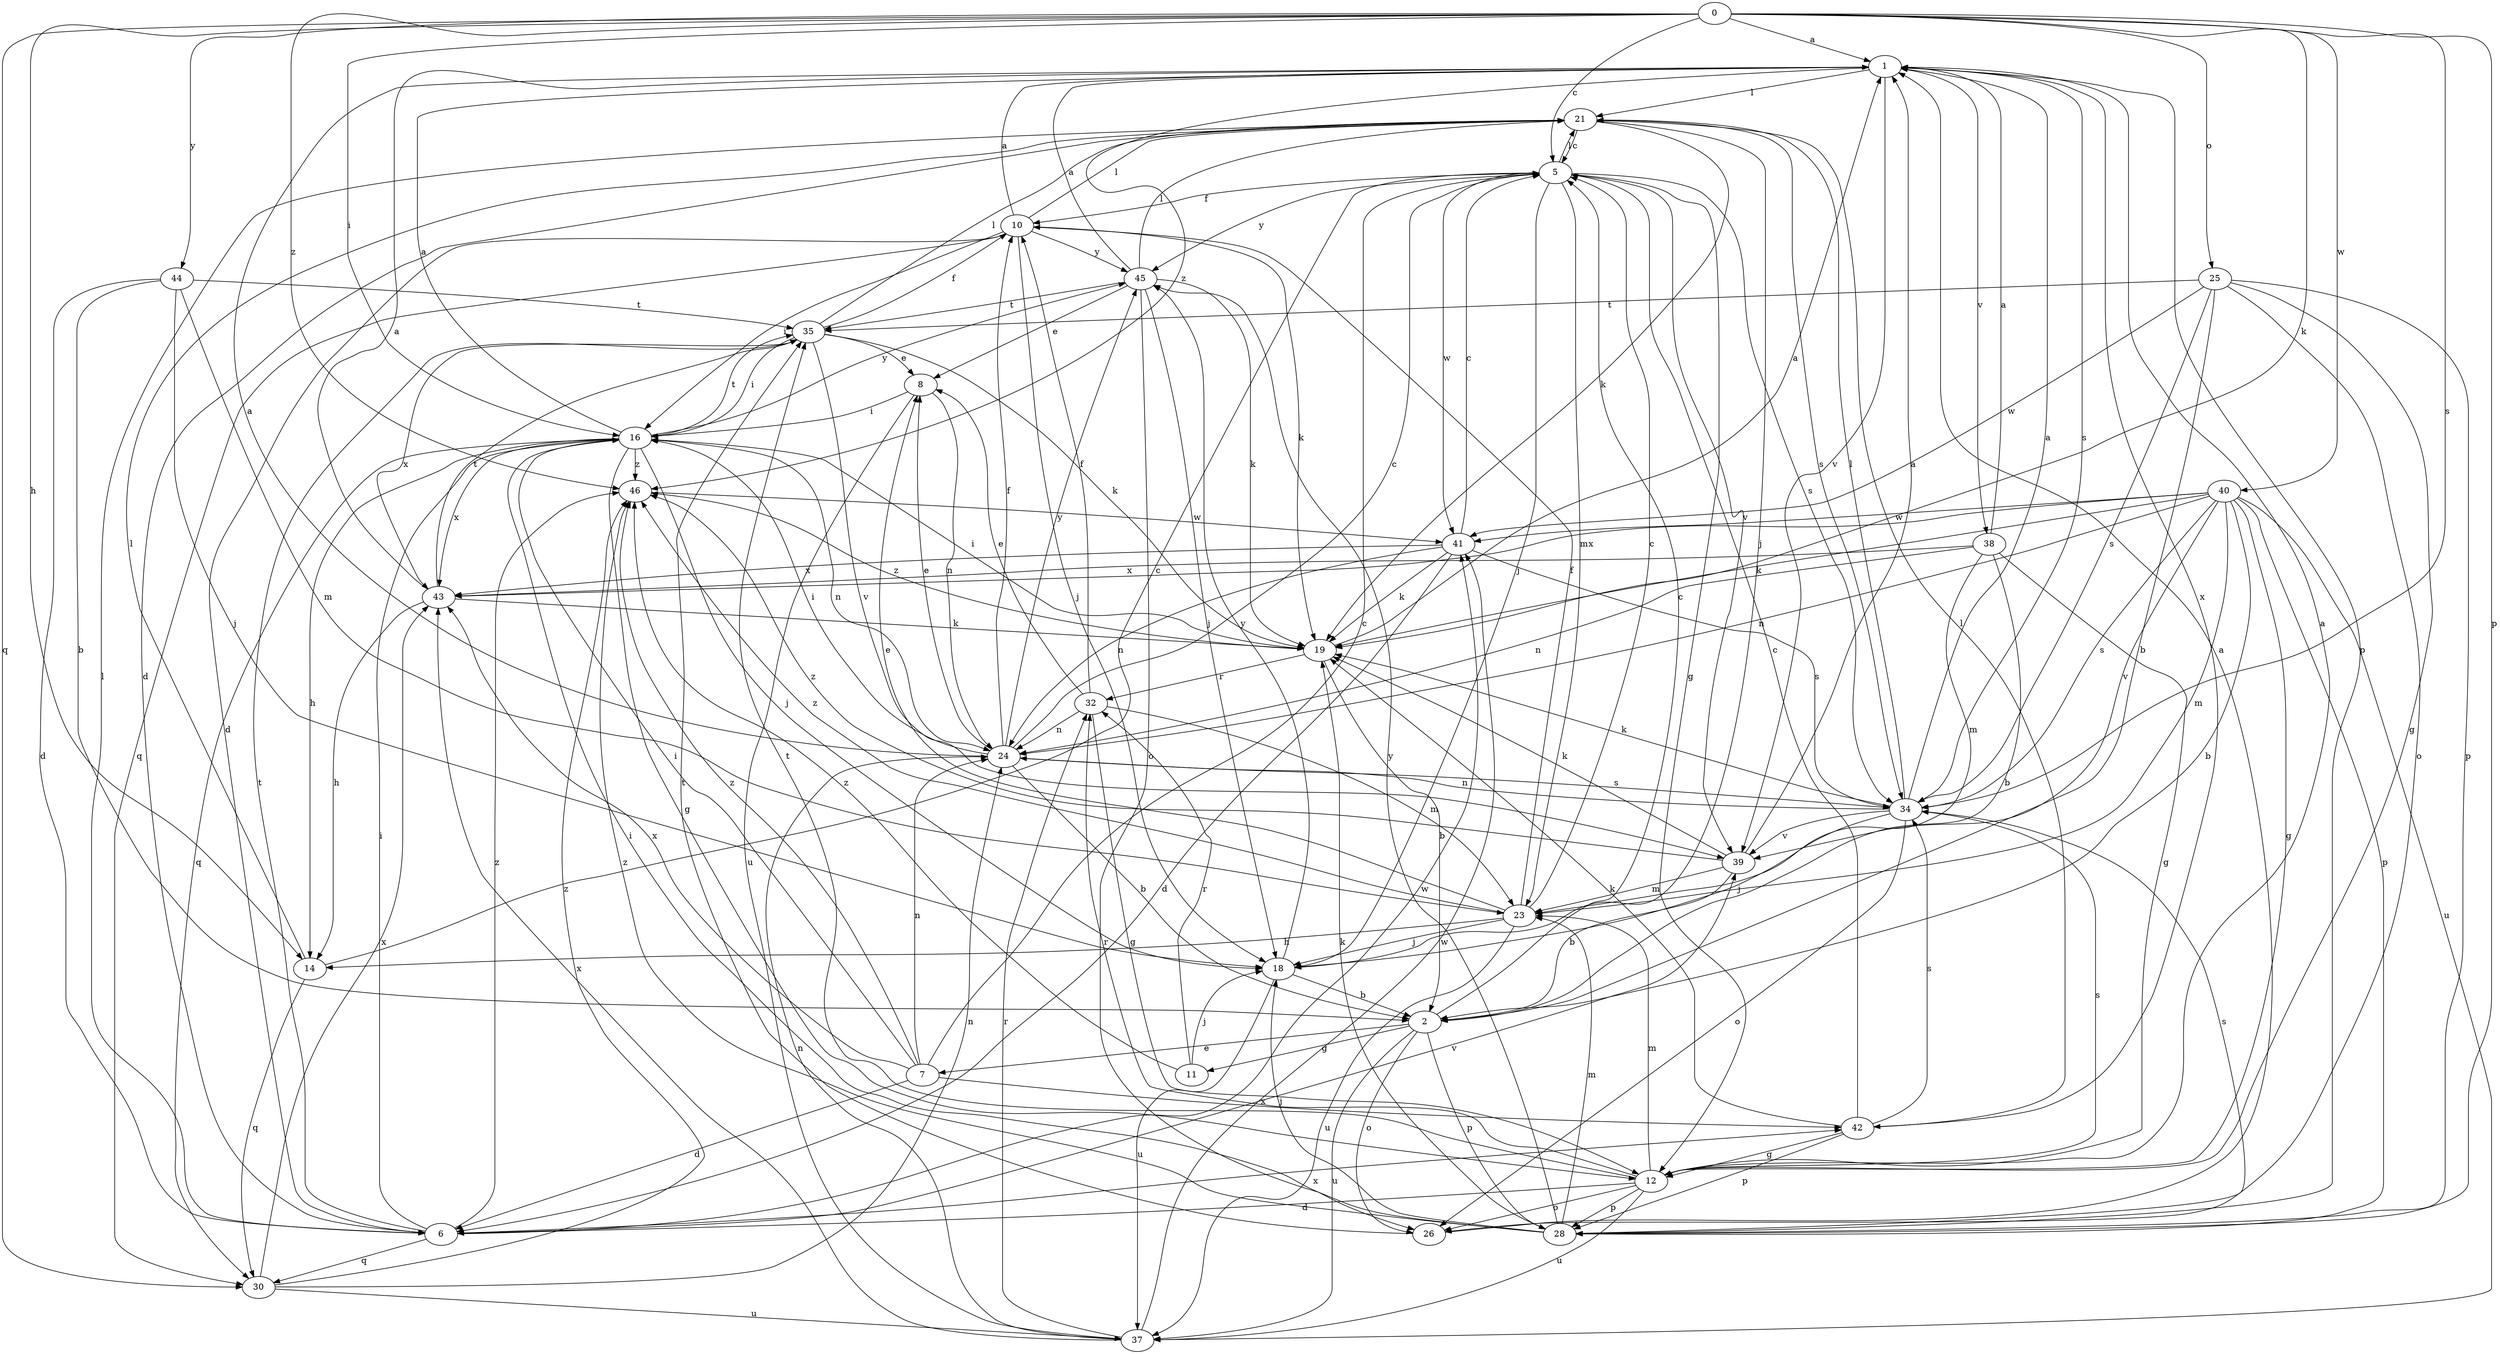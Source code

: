 strict digraph  {
0;
1;
2;
5;
6;
7;
8;
10;
11;
12;
14;
16;
18;
19;
21;
23;
24;
25;
26;
28;
30;
32;
34;
35;
37;
38;
39;
40;
41;
42;
43;
44;
45;
46;
0 -> 1  [label=a];
0 -> 5  [label=c];
0 -> 14  [label=h];
0 -> 16  [label=i];
0 -> 19  [label=k];
0 -> 25  [label=o];
0 -> 28  [label=p];
0 -> 30  [label=q];
0 -> 34  [label=s];
0 -> 40  [label=w];
0 -> 44  [label=y];
0 -> 46  [label=z];
1 -> 21  [label=l];
1 -> 28  [label=p];
1 -> 34  [label=s];
1 -> 38  [label=v];
1 -> 39  [label=v];
1 -> 42  [label=x];
1 -> 46  [label=z];
2 -> 5  [label=c];
2 -> 7  [label=e];
2 -> 11  [label=g];
2 -> 26  [label=o];
2 -> 28  [label=p];
2 -> 37  [label=u];
5 -> 10  [label=f];
5 -> 12  [label=g];
5 -> 18  [label=j];
5 -> 21  [label=l];
5 -> 23  [label=m];
5 -> 34  [label=s];
5 -> 39  [label=v];
5 -> 41  [label=w];
5 -> 45  [label=y];
6 -> 16  [label=i];
6 -> 21  [label=l];
6 -> 30  [label=q];
6 -> 35  [label=t];
6 -> 39  [label=v];
6 -> 41  [label=w];
6 -> 42  [label=x];
6 -> 46  [label=z];
7 -> 5  [label=c];
7 -> 6  [label=d];
7 -> 16  [label=i];
7 -> 24  [label=n];
7 -> 42  [label=x];
7 -> 43  [label=x];
7 -> 46  [label=z];
8 -> 16  [label=i];
8 -> 24  [label=n];
8 -> 37  [label=u];
10 -> 1  [label=a];
10 -> 6  [label=d];
10 -> 16  [label=i];
10 -> 18  [label=j];
10 -> 19  [label=k];
10 -> 21  [label=l];
10 -> 30  [label=q];
10 -> 45  [label=y];
11 -> 18  [label=j];
11 -> 32  [label=r];
11 -> 46  [label=z];
12 -> 1  [label=a];
12 -> 6  [label=d];
12 -> 23  [label=m];
12 -> 26  [label=o];
12 -> 28  [label=p];
12 -> 32  [label=r];
12 -> 34  [label=s];
12 -> 35  [label=t];
12 -> 37  [label=u];
14 -> 5  [label=c];
14 -> 21  [label=l];
14 -> 30  [label=q];
16 -> 1  [label=a];
16 -> 12  [label=g];
16 -> 14  [label=h];
16 -> 18  [label=j];
16 -> 24  [label=n];
16 -> 30  [label=q];
16 -> 35  [label=t];
16 -> 43  [label=x];
16 -> 45  [label=y];
16 -> 46  [label=z];
18 -> 2  [label=b];
18 -> 37  [label=u];
18 -> 45  [label=y];
19 -> 1  [label=a];
19 -> 2  [label=b];
19 -> 16  [label=i];
19 -> 32  [label=r];
19 -> 46  [label=z];
21 -> 5  [label=c];
21 -> 6  [label=d];
21 -> 18  [label=j];
21 -> 19  [label=k];
21 -> 34  [label=s];
23 -> 5  [label=c];
23 -> 8  [label=e];
23 -> 10  [label=f];
23 -> 14  [label=h];
23 -> 18  [label=j];
23 -> 37  [label=u];
23 -> 46  [label=z];
24 -> 1  [label=a];
24 -> 2  [label=b];
24 -> 5  [label=c];
24 -> 8  [label=e];
24 -> 10  [label=f];
24 -> 16  [label=i];
24 -> 34  [label=s];
24 -> 45  [label=y];
25 -> 2  [label=b];
25 -> 12  [label=g];
25 -> 26  [label=o];
25 -> 28  [label=p];
25 -> 34  [label=s];
25 -> 35  [label=t];
25 -> 41  [label=w];
26 -> 1  [label=a];
26 -> 35  [label=t];
28 -> 16  [label=i];
28 -> 18  [label=j];
28 -> 19  [label=k];
28 -> 23  [label=m];
28 -> 34  [label=s];
28 -> 45  [label=y];
28 -> 46  [label=z];
30 -> 24  [label=n];
30 -> 37  [label=u];
30 -> 43  [label=x];
30 -> 46  [label=z];
32 -> 8  [label=e];
32 -> 10  [label=f];
32 -> 12  [label=g];
32 -> 23  [label=m];
32 -> 24  [label=n];
34 -> 1  [label=a];
34 -> 18  [label=j];
34 -> 19  [label=k];
34 -> 21  [label=l];
34 -> 24  [label=n];
34 -> 26  [label=o];
34 -> 39  [label=v];
35 -> 8  [label=e];
35 -> 10  [label=f];
35 -> 16  [label=i];
35 -> 19  [label=k];
35 -> 21  [label=l];
35 -> 39  [label=v];
35 -> 43  [label=x];
37 -> 24  [label=n];
37 -> 32  [label=r];
37 -> 41  [label=w];
37 -> 43  [label=x];
38 -> 1  [label=a];
38 -> 2  [label=b];
38 -> 12  [label=g];
38 -> 23  [label=m];
38 -> 24  [label=n];
38 -> 43  [label=x];
39 -> 1  [label=a];
39 -> 2  [label=b];
39 -> 19  [label=k];
39 -> 23  [label=m];
39 -> 46  [label=z];
40 -> 2  [label=b];
40 -> 12  [label=g];
40 -> 19  [label=k];
40 -> 23  [label=m];
40 -> 24  [label=n];
40 -> 28  [label=p];
40 -> 34  [label=s];
40 -> 37  [label=u];
40 -> 39  [label=v];
40 -> 41  [label=w];
40 -> 43  [label=x];
41 -> 5  [label=c];
41 -> 6  [label=d];
41 -> 19  [label=k];
41 -> 24  [label=n];
41 -> 34  [label=s];
41 -> 43  [label=x];
42 -> 5  [label=c];
42 -> 12  [label=g];
42 -> 19  [label=k];
42 -> 21  [label=l];
42 -> 28  [label=p];
42 -> 34  [label=s];
43 -> 1  [label=a];
43 -> 14  [label=h];
43 -> 19  [label=k];
43 -> 35  [label=t];
44 -> 2  [label=b];
44 -> 6  [label=d];
44 -> 18  [label=j];
44 -> 23  [label=m];
44 -> 35  [label=t];
45 -> 1  [label=a];
45 -> 8  [label=e];
45 -> 18  [label=j];
45 -> 19  [label=k];
45 -> 21  [label=l];
45 -> 26  [label=o];
45 -> 35  [label=t];
46 -> 41  [label=w];
}
